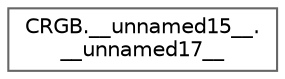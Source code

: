 digraph "Graphical Class Hierarchy"
{
 // LATEX_PDF_SIZE
  bgcolor="transparent";
  edge [fontname=Helvetica,fontsize=10,labelfontname=Helvetica,labelfontsize=10];
  node [fontname=Helvetica,fontsize=10,shape=box,height=0.2,width=0.4];
  rankdir="LR";
  Node0 [id="Node000000",label="CRGB.__unnamed15__.\l__unnamed17__",height=0.2,width=0.4,color="grey40", fillcolor="white", style="filled",URL="$db/d87/group___pixel_types.html#da/db3/struct_c_r_g_b_8____unnamed15_____8____unnamed17____",tooltip=" "];
}
